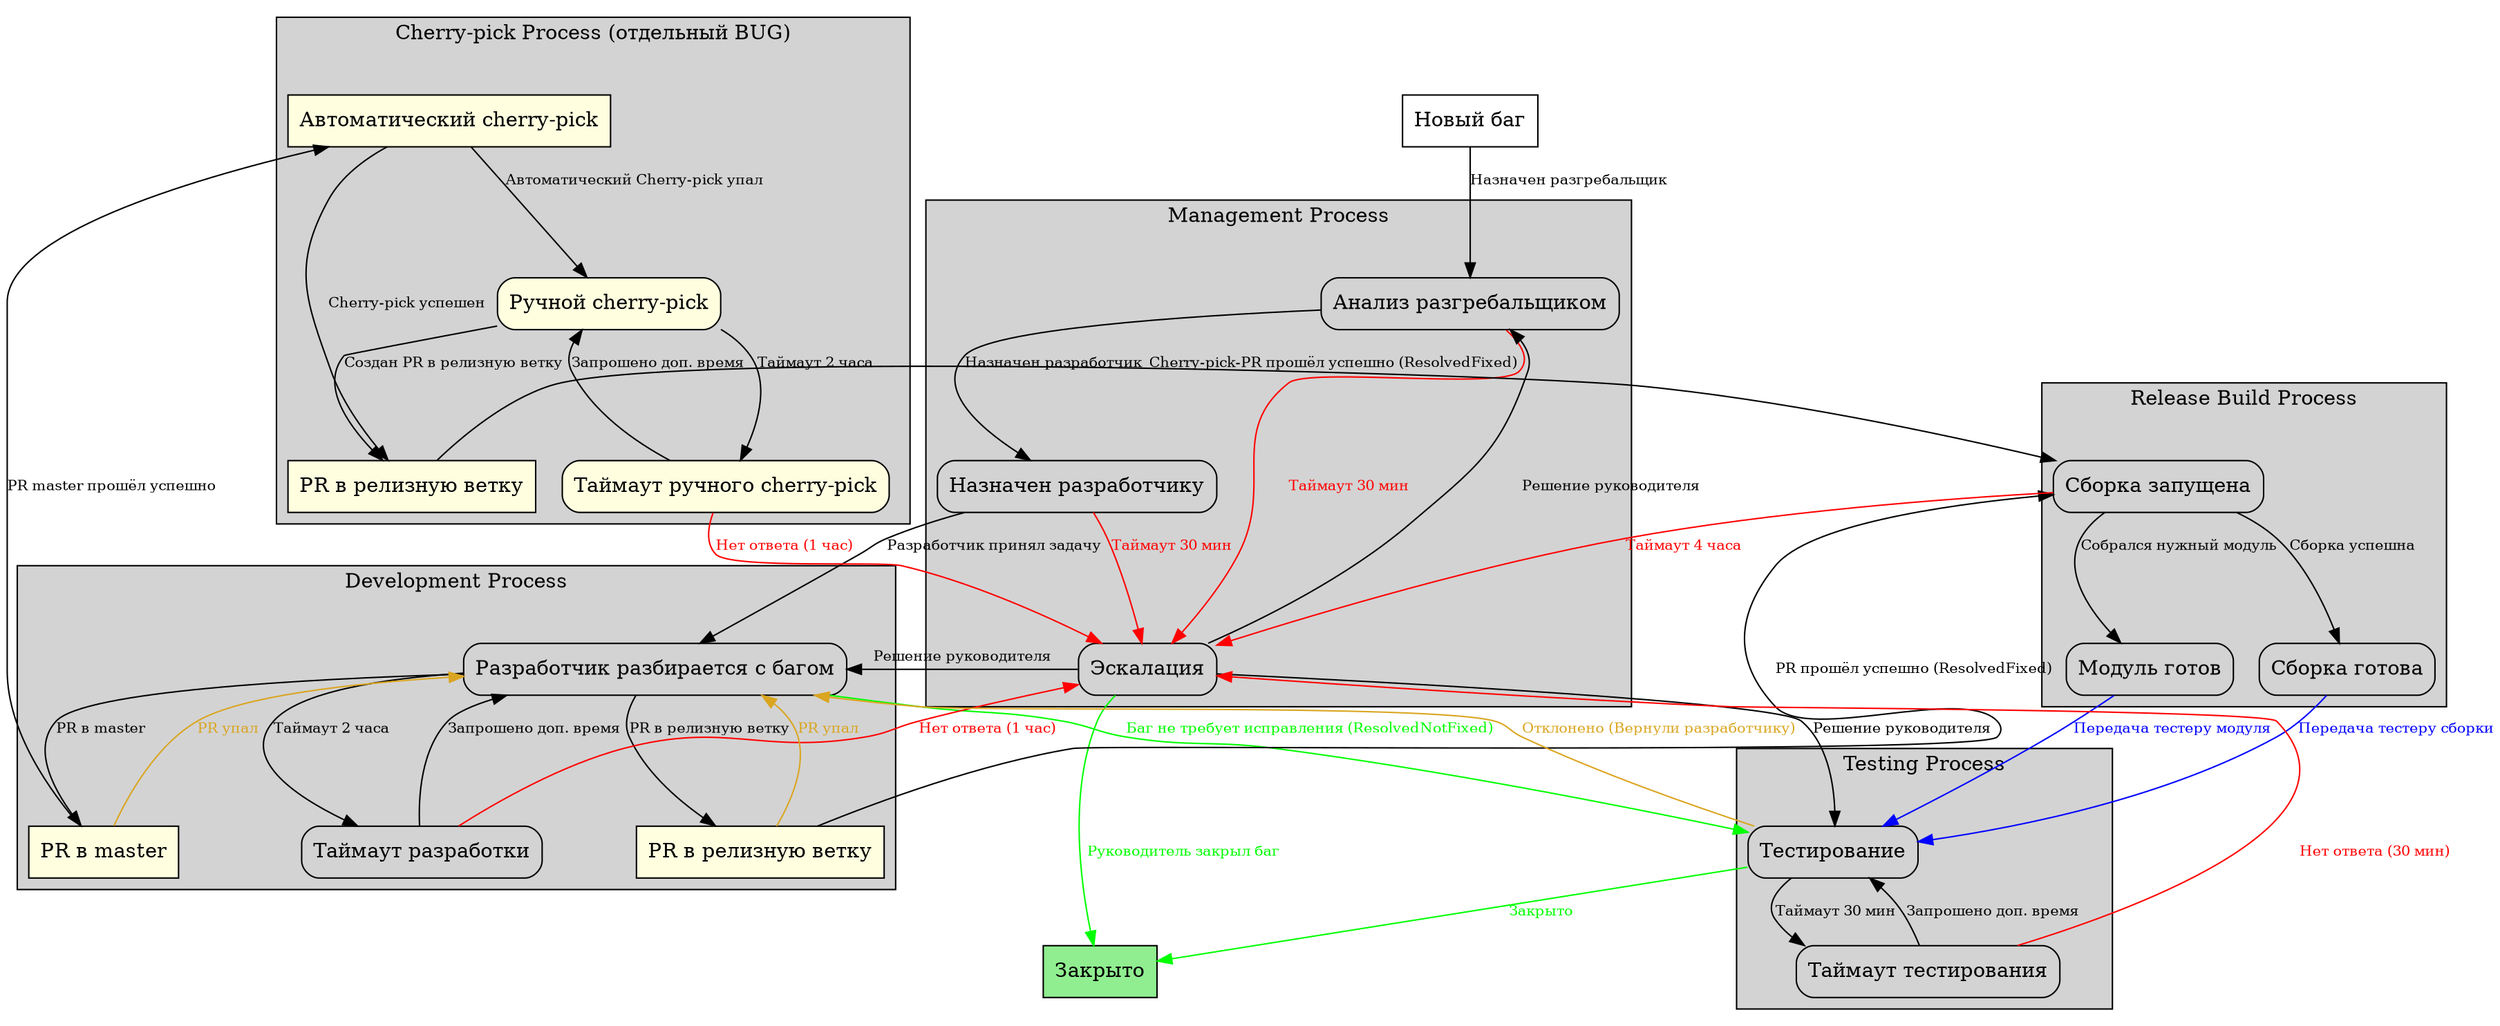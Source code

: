 digraph BugTrackingProcess
{
    rankdir=TB;  // Top to Bottom
    node [shape=box, style="rounded,filled"];
    edge [fontsize=10];
    
    NewBug [label="Новый баг", fillcolor="white", style="filled", StateInfo=Start];
    Closed [label="Закрыто", fillcolor="lightgreen", style="filled", StateInfo=Finish];

    subgraph cluster_management
    {
        label="Management Process";
        style=filled;
        UnderTriage [label="Анализ разгребальщиком"];
        AssignedToDev [label="Назначен разработчику"];
        Escalated [label="Эскалация"];
    }

    // Кластер для процесса разработки
    subgraph cluster_development
    {
        label="Development Process";
        style=filled;
        fillcolor=lightgrey;
        DevWorking [label="Разработчик разбирается с багом"];
        DevTimeout [label="Таймаут разработки"];
        PRInMaster [label="PR в master", fillcolor="lightyellow", style="filled"];
        PRInRelease [label="PR в релизную ветку", fillcolor="lightyellow", style="filled"];
    }

    // Кластер для Cherry-pick
    subgraph cluster_cherrypick
    {
        label="Cherry-pick Process (отдельный BUG)";
        style=filled;
        fillcolor=lightgrey;
        AutoCherrypick [label="Автоматический cherry-pick", fillcolor="lightyellow", style="filled"];
        ManualCherrypick [label="Ручной cherry-pick", fillcolor="lightyellow"];
        PRCherrypickInRelease [label="PR в релизную ветку", fillcolor="lightyellow", style="filled"];
        ManualCherrypickTimeout [label="Таймаут ручного cherry-pick", fillcolor="lightyellow"];
    }

    // Кластер для ожидания релизного билда
    subgraph cluster_build
    {
        label="Release Build Process";
        style=filled;
        fillcolor=lightgrey;
        BuildStarted [label="Сборка запущена"];
        BuildReady [label="Сборка готова"];
        ModuleReady [label="Модуль готов"];
    }

    // Кластер для тестирования
    subgraph cluster_testing
    {
        label="Testing Process";
        style=filled;
        fillcolor=lightgrey;
        QATesting [label="Тестирование"];
        QATimeout [label="Таймаут тестирования"];
    }

    // Основные переходы (черные)
    NewBug -> UnderTriage [label="Назначен разгребальщик", event="AssignTriage"];
    UnderTriage -> AssignedToDev [label="Назначен разработчик", event="AssignDeveloper"];
    AssignedToDev -> DevWorking [label="Разработчик принял задачу", event="AcceptTask"];
    
    // Процесс разработки
    DevWorking -> DevTimeout [label="Таймаут 2 часа", event="TriggerDevTimeout"];
    DevTimeout -> DevWorking [label="Запрошено доп. время", event="RequestDevExtension"];
    
    // Результатом работы программиста может быть:
    DevWorking -> QATesting [label="Баг не требует исправления (ResolvedNotFixed)", color=green, fontcolor=green, event="ResolveNotFixed"];
    DevWorking -> PRInMaster [label="PR в master", event="CreatePrToMaster"];
    DevWorking -> PRInRelease [label="PR в релизную ветку", event="CreatePrToRelease"];
    
    // Процесс PR в master
    PRInMaster -> AutoCherrypick [label="PR master прошёл успешно", ТестовыйАтрибут=42, event="MergePrToMaster"];
    PRInMaster -> DevWorking [label="PR упал", fontcolor=goldenrod, color=goldenrod, event="FailPrToMaster"];
    
    // Процесс автоматического cherry-pick
    AutoCherrypick -> PRCherrypickInRelease [label="Cherry-pick успешен", event="ApplyAutoCherrypick"];
    AutoCherrypick -> ManualCherrypick [label="Автоматический Cherry-pick упал", event="FailAutoCherrypick"];
    
    // Процесс ручного cherry-pick
    ManualCherrypick -> ManualCherrypickTimeout [label="Таймаут 2 часа", event="TriggerManualCherrypickTimeout"];
    ManualCherrypickTimeout -> ManualCherrypick [label="Запрошено доп. время", event="RequestCherrypickExtension"];
    ManualCherrypickTimeout -> Escalated [label="Нет ответа (1 час)", color=red, fontcolor=red, event="EscalateCherrypick"];
    ManualCherrypick -> PRCherrypickInRelease [label="Создан PR в релизную ветку", event="CreateCherrypickPr"];
    PRCherrypickInRelease -> BuildStarted [label="Cherry-pick-PR прошёл успешно (ResolvedFixed)", event="MergeCherrypickPr"];

    
    // Процесс PR в релизной ветке
    PRInRelease -> BuildStarted [label="PR прошёл успешно (ResolvedFixed)", event="MergePrToRelease"];
    PRInRelease -> DevWorking [label="PR упал", fontcolor=goldenrod, color=goldenrod, event="FailPrToRelease"];
    
    // Процесс сборки
    BuildStarted -> BuildReady [label="Сборка успешна", event="CompleteBuild"];
    BuildStarted -> ModuleReady [label="Собрался нужный модуль", event="CompleteModuleBuild"];
    BuildReady -> QATesting [label="Передача тестеру сборки", color=blue, fontcolor=blue, event="NotifyQABuild"];
    ModuleReady -> QATesting [label="Передача тестеру модуля", color=blue, fontcolor=blue, event="NotifyQAModule"];
    
    // Процесс тестирования
    QATesting -> QATimeout [label="Таймаут 30 мин", event="TriggerQATimeout"];
    QATimeout -> QATesting [label="Запрошено доп. время", event="RequestQAExtension"];
    QATesting -> Closed [label="Закрыто", color=green, fontcolor=green, event="CloseBug"];
    QATesting -> DevWorking [label="Отклонено (Вернули разработчику)", fontcolor=goldenrod, color=goldenrod, event="RejectByQA"];
    
    // Эскалации (все красные)
    DevTimeout -> Escalated [label="Нет ответа (1 час)", color=red, fontcolor=red, event="EscalateDev"];
    UnderTriage -> Escalated [label="Таймаут 30 мин", color=red, fontcolor=red, event="EscalateTriage"];
    AssignedToDev -> Escalated [label="Таймаут 30 мин", color=red, fontcolor=red, event="EscalateAssignment"];
    BuildStarted -> Escalated [label="Таймаут 4 часа", color=red, fontcolor=red, event="EscalateBuild"];
    QATimeout -> Escalated [label="Нет ответа (30 мин)", color=red, fontcolor=red, event="EscalateQA"];
    
    // Обработка эскалации
    Escalated -> UnderTriage [label="Решение руководителя", event="ReassignToTriage"];
    Escalated -> DevWorking [label="Решение руководителя", event="ReassignToDev"];
    Escalated -> QATesting [label="Решение руководителя", event="ReassignToQA"];
    Escalated -> Closed [label="Руководитель закрыл баг", color=green, fontcolor=green, event="ForceCloseBug"];
}
